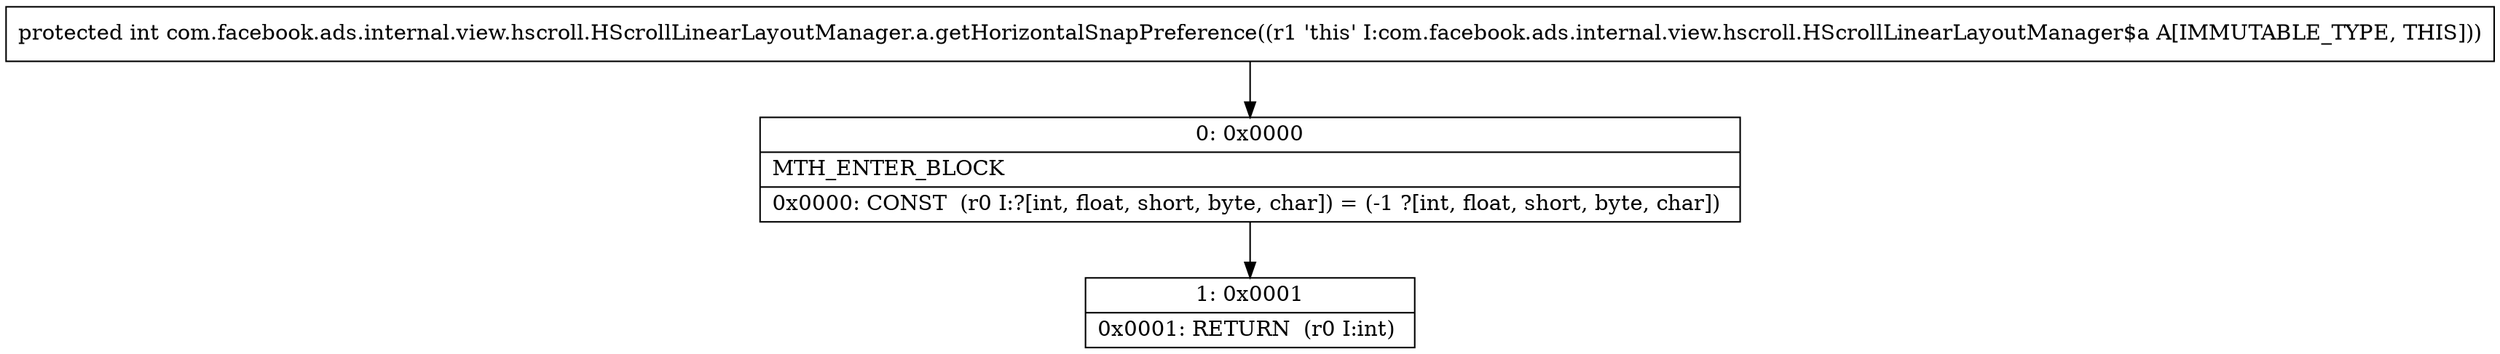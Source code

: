 digraph "CFG forcom.facebook.ads.internal.view.hscroll.HScrollLinearLayoutManager.a.getHorizontalSnapPreference()I" {
Node_0 [shape=record,label="{0\:\ 0x0000|MTH_ENTER_BLOCK\l|0x0000: CONST  (r0 I:?[int, float, short, byte, char]) = (\-1 ?[int, float, short, byte, char]) \l}"];
Node_1 [shape=record,label="{1\:\ 0x0001|0x0001: RETURN  (r0 I:int) \l}"];
MethodNode[shape=record,label="{protected int com.facebook.ads.internal.view.hscroll.HScrollLinearLayoutManager.a.getHorizontalSnapPreference((r1 'this' I:com.facebook.ads.internal.view.hscroll.HScrollLinearLayoutManager$a A[IMMUTABLE_TYPE, THIS])) }"];
MethodNode -> Node_0;
Node_0 -> Node_1;
}

